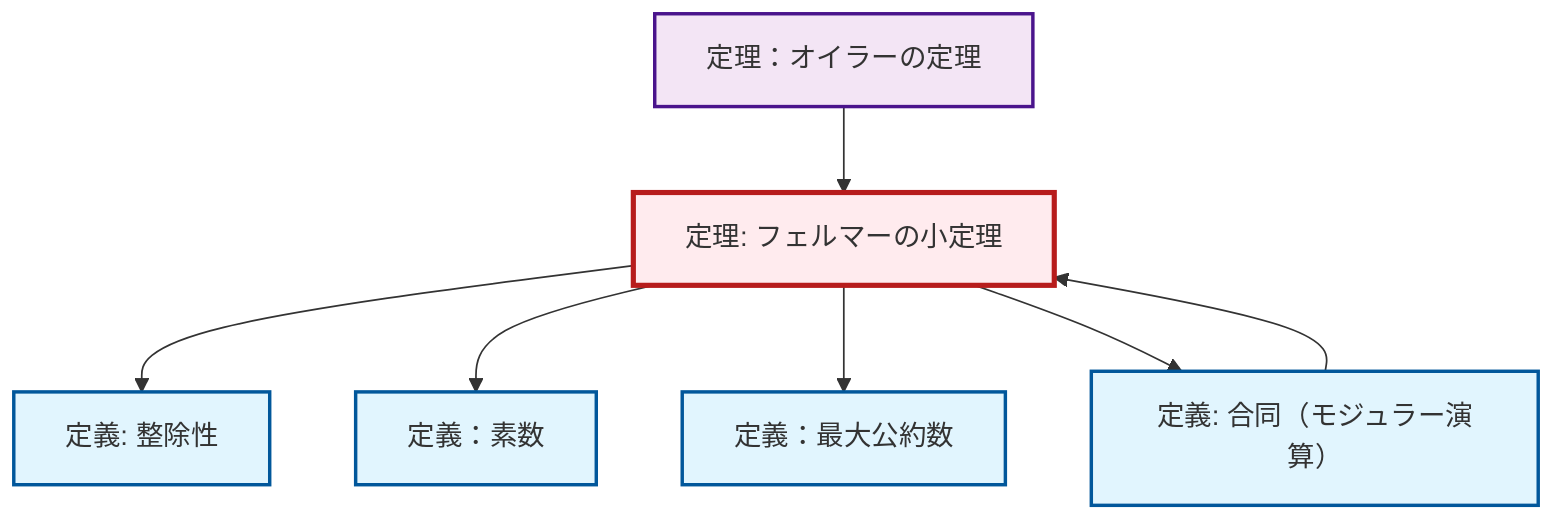 graph TD
    classDef definition fill:#e1f5fe,stroke:#01579b,stroke-width:2px
    classDef theorem fill:#f3e5f5,stroke:#4a148c,stroke-width:2px
    classDef axiom fill:#fff3e0,stroke:#e65100,stroke-width:2px
    classDef example fill:#e8f5e9,stroke:#1b5e20,stroke-width:2px
    classDef current fill:#ffebee,stroke:#b71c1c,stroke-width:3px
    def-prime["定義：素数"]:::definition
    def-divisibility["定義: 整除性"]:::definition
    thm-euler["定理：オイラーの定理"]:::theorem
    def-gcd["定義：最大公約数"]:::definition
    thm-fermat-little["定理: フェルマーの小定理"]:::theorem
    def-congruence["定義: 合同（モジュラー演算）"]:::definition
    thm-fermat-little --> def-divisibility
    def-congruence --> thm-fermat-little
    thm-fermat-little --> def-prime
    thm-fermat-little --> def-gcd
    thm-fermat-little --> def-congruence
    thm-euler --> thm-fermat-little
    class thm-fermat-little current